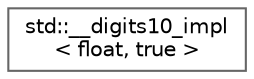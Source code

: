 digraph "Graphical Class Hierarchy"
{
 // LATEX_PDF_SIZE
  bgcolor="transparent";
  edge [fontname=Helvetica,fontsize=10,labelfontname=Helvetica,labelfontsize=10];
  node [fontname=Helvetica,fontsize=10,shape=box,height=0.2,width=0.4];
  rankdir="LR";
  Node0 [id="Node000000",label="std::__digits10_impl\l\< float, true \>",height=0.2,width=0.4,color="grey40", fillcolor="white", style="filled",URL="$structstd_1_1____digits10__impl_3_01float_00_01true_01_4.html",tooltip=" "];
}
